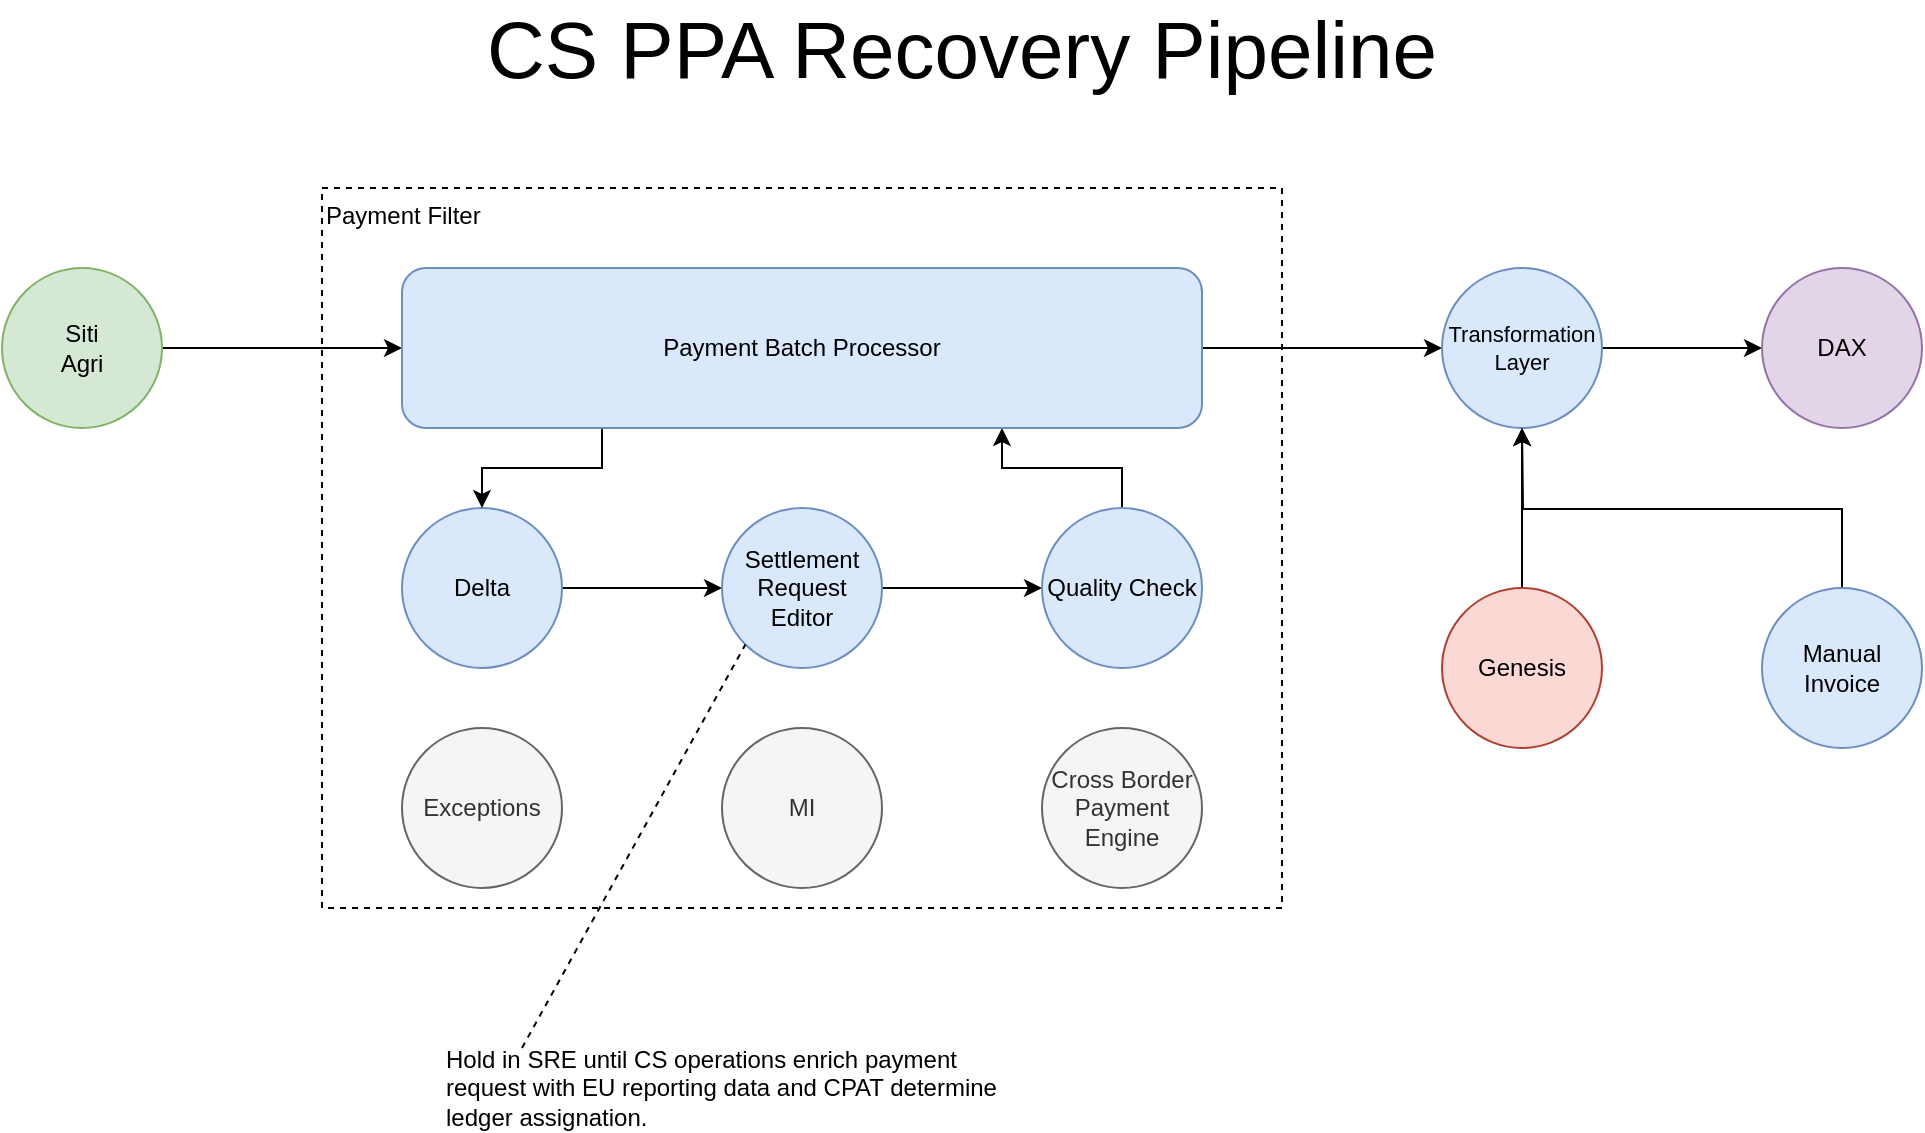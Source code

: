 <mxfile version="12.5.5" type="github">
  <diagram id="r4IDT4Dc3eKuW9jMtJGU" name="Page-1">
    <mxGraphModel dx="1422" dy="762" grid="1" gridSize="10" guides="1" tooltips="1" connect="1" arrows="1" fold="1" page="1" pageScale="1" pageWidth="827" pageHeight="1169" math="0" shadow="0">
      <root>
        <mxCell id="0"/>
        <mxCell id="1" parent="0"/>
        <mxCell id="bDNnM9pzQ9YGO85PiFF2-9" value="Payment Filter" style="rounded=0;whiteSpace=wrap;html=1;verticalAlign=top;align=left;dashed=1;" vertex="1" parent="1">
          <mxGeometry x="200" y="120" width="480" height="360" as="geometry"/>
        </mxCell>
        <mxCell id="bDNnM9pzQ9YGO85PiFF2-17" style="edgeStyle=orthogonalEdgeStyle;rounded=0;orthogonalLoop=1;jettySize=auto;html=1;exitX=1;exitY=0.5;exitDx=0;exitDy=0;entryX=0;entryY=0.5;entryDx=0;entryDy=0;fontSize=11;" edge="1" parent="1" source="bDNnM9pzQ9YGO85PiFF2-1" target="bDNnM9pzQ9YGO85PiFF2-6">
          <mxGeometry relative="1" as="geometry"/>
        </mxCell>
        <mxCell id="bDNnM9pzQ9YGO85PiFF2-1" value="Siti&lt;br&gt;Agri" style="ellipse;whiteSpace=wrap;html=1;aspect=fixed;fillColor=#d5e8d4;strokeColor=#82b366;" vertex="1" parent="1">
          <mxGeometry x="40" y="160" width="80" height="80" as="geometry"/>
        </mxCell>
        <mxCell id="bDNnM9pzQ9YGO85PiFF2-20" value="" style="edgeStyle=orthogonalEdgeStyle;rounded=0;orthogonalLoop=1;jettySize=auto;html=1;fontSize=11;" edge="1" parent="1" source="bDNnM9pzQ9YGO85PiFF2-3" target="bDNnM9pzQ9YGO85PiFF2-4">
          <mxGeometry relative="1" as="geometry"/>
        </mxCell>
        <mxCell id="bDNnM9pzQ9YGO85PiFF2-3" value="Delta" style="ellipse;whiteSpace=wrap;html=1;aspect=fixed;fillColor=#dae8fc;strokeColor=#6c8ebf;" vertex="1" parent="1">
          <mxGeometry x="240" y="280" width="80" height="80" as="geometry"/>
        </mxCell>
        <mxCell id="bDNnM9pzQ9YGO85PiFF2-21" value="" style="edgeStyle=orthogonalEdgeStyle;rounded=0;orthogonalLoop=1;jettySize=auto;html=1;fontSize=11;" edge="1" parent="1" source="bDNnM9pzQ9YGO85PiFF2-4" target="bDNnM9pzQ9YGO85PiFF2-5">
          <mxGeometry relative="1" as="geometry"/>
        </mxCell>
        <mxCell id="bDNnM9pzQ9YGO85PiFF2-4" value="Settlement Request Editor" style="ellipse;whiteSpace=wrap;html=1;aspect=fixed;fillColor=#dae8fc;strokeColor=#6c8ebf;" vertex="1" parent="1">
          <mxGeometry x="400" y="280" width="80" height="80" as="geometry"/>
        </mxCell>
        <mxCell id="bDNnM9pzQ9YGO85PiFF2-22" value="" style="edgeStyle=orthogonalEdgeStyle;rounded=0;orthogonalLoop=1;jettySize=auto;html=1;fontSize=11;entryX=0.75;entryY=1;entryDx=0;entryDy=0;" edge="1" parent="1" source="bDNnM9pzQ9YGO85PiFF2-5" target="bDNnM9pzQ9YGO85PiFF2-6">
          <mxGeometry relative="1" as="geometry"/>
        </mxCell>
        <mxCell id="bDNnM9pzQ9YGO85PiFF2-5" value="Quality Check" style="ellipse;whiteSpace=wrap;html=1;aspect=fixed;fillColor=#dae8fc;strokeColor=#6c8ebf;" vertex="1" parent="1">
          <mxGeometry x="560" y="280" width="80" height="80" as="geometry"/>
        </mxCell>
        <mxCell id="bDNnM9pzQ9YGO85PiFF2-18" style="edgeStyle=orthogonalEdgeStyle;rounded=0;orthogonalLoop=1;jettySize=auto;html=1;exitX=0.25;exitY=1;exitDx=0;exitDy=0;fontSize=11;" edge="1" parent="1" source="bDNnM9pzQ9YGO85PiFF2-6" target="bDNnM9pzQ9YGO85PiFF2-3">
          <mxGeometry relative="1" as="geometry"/>
        </mxCell>
        <mxCell id="bDNnM9pzQ9YGO85PiFF2-25" style="edgeStyle=orthogonalEdgeStyle;rounded=0;orthogonalLoop=1;jettySize=auto;html=1;exitX=1;exitY=0.5;exitDx=0;exitDy=0;entryX=0;entryY=0.5;entryDx=0;entryDy=0;fontSize=11;" edge="1" parent="1" source="bDNnM9pzQ9YGO85PiFF2-6" target="bDNnM9pzQ9YGO85PiFF2-13">
          <mxGeometry relative="1" as="geometry"/>
        </mxCell>
        <mxCell id="bDNnM9pzQ9YGO85PiFF2-6" value="Payment Batch Processor" style="rounded=1;whiteSpace=wrap;html=1;fillColor=#dae8fc;strokeColor=#6c8ebf;" vertex="1" parent="1">
          <mxGeometry x="240" y="160" width="400" height="80" as="geometry"/>
        </mxCell>
        <mxCell id="bDNnM9pzQ9YGO85PiFF2-10" value="Exceptions" style="ellipse;whiteSpace=wrap;html=1;aspect=fixed;fillColor=#f5f5f5;strokeColor=#666666;fontColor=#333333;" vertex="1" parent="1">
          <mxGeometry x="240" y="390" width="80" height="80" as="geometry"/>
        </mxCell>
        <mxCell id="bDNnM9pzQ9YGO85PiFF2-11" value="MI" style="ellipse;whiteSpace=wrap;html=1;aspect=fixed;fillColor=#f5f5f5;strokeColor=#666666;fontColor=#333333;" vertex="1" parent="1">
          <mxGeometry x="400" y="390" width="80" height="80" as="geometry"/>
        </mxCell>
        <mxCell id="bDNnM9pzQ9YGO85PiFF2-12" value="Cross Border Payment Engine" style="ellipse;whiteSpace=wrap;html=1;aspect=fixed;fillColor=#f5f5f5;strokeColor=#666666;fontColor=#333333;" vertex="1" parent="1">
          <mxGeometry x="560" y="390" width="80" height="80" as="geometry"/>
        </mxCell>
        <mxCell id="bDNnM9pzQ9YGO85PiFF2-26" value="" style="edgeStyle=orthogonalEdgeStyle;rounded=0;orthogonalLoop=1;jettySize=auto;html=1;fontSize=11;" edge="1" parent="1" source="bDNnM9pzQ9YGO85PiFF2-13" target="bDNnM9pzQ9YGO85PiFF2-14">
          <mxGeometry relative="1" as="geometry"/>
        </mxCell>
        <mxCell id="bDNnM9pzQ9YGO85PiFF2-13" value="Transformation&lt;br style=&quot;font-size: 11px;&quot;&gt;Layer" style="ellipse;whiteSpace=wrap;html=1;aspect=fixed;fontSize=11;fillColor=#dae8fc;strokeColor=#6c8ebf;" vertex="1" parent="1">
          <mxGeometry x="760" y="160" width="80" height="80" as="geometry"/>
        </mxCell>
        <mxCell id="bDNnM9pzQ9YGO85PiFF2-14" value="DAX" style="ellipse;whiteSpace=wrap;html=1;aspect=fixed;fillColor=#e1d5e7;strokeColor=#9673a6;" vertex="1" parent="1">
          <mxGeometry x="920" y="160" width="80" height="80" as="geometry"/>
        </mxCell>
        <mxCell id="bDNnM9pzQ9YGO85PiFF2-27" value="" style="edgeStyle=orthogonalEdgeStyle;rounded=0;orthogonalLoop=1;jettySize=auto;html=1;fontSize=11;" edge="1" parent="1" source="bDNnM9pzQ9YGO85PiFF2-15" target="bDNnM9pzQ9YGO85PiFF2-13">
          <mxGeometry relative="1" as="geometry"/>
        </mxCell>
        <mxCell id="bDNnM9pzQ9YGO85PiFF2-15" value="Genesis" style="ellipse;whiteSpace=wrap;html=1;aspect=fixed;fillColor=#fad9d5;strokeColor=#ae4132;" vertex="1" parent="1">
          <mxGeometry x="760" y="320" width="80" height="80" as="geometry"/>
        </mxCell>
        <mxCell id="bDNnM9pzQ9YGO85PiFF2-28" style="edgeStyle=orthogonalEdgeStyle;rounded=0;orthogonalLoop=1;jettySize=auto;html=1;exitX=0.5;exitY=0;exitDx=0;exitDy=0;fontSize=11;" edge="1" parent="1" source="bDNnM9pzQ9YGO85PiFF2-16">
          <mxGeometry relative="1" as="geometry">
            <mxPoint x="800" y="240" as="targetPoint"/>
          </mxGeometry>
        </mxCell>
        <mxCell id="bDNnM9pzQ9YGO85PiFF2-16" value="Manual Invoice" style="ellipse;whiteSpace=wrap;html=1;aspect=fixed;fillColor=#dae8fc;strokeColor=#6c8ebf;" vertex="1" parent="1">
          <mxGeometry x="920" y="320" width="80" height="80" as="geometry"/>
        </mxCell>
        <mxCell id="bDNnM9pzQ9YGO85PiFF2-29" value="CS PPA Recovery Pipeline" style="text;html=1;strokeColor=none;fillColor=none;align=center;verticalAlign=middle;whiteSpace=wrap;rounded=0;dashed=1;fontSize=40;" vertex="1" parent="1">
          <mxGeometry x="40" y="40" width="960" height="20" as="geometry"/>
        </mxCell>
        <mxCell id="bDNnM9pzQ9YGO85PiFF2-31" value="" style="endArrow=none;dashed=1;html=1;fontSize=40;entryX=0;entryY=1;entryDx=0;entryDy=0;" edge="1" parent="1" target="bDNnM9pzQ9YGO85PiFF2-4">
          <mxGeometry width="50" height="50" relative="1" as="geometry">
            <mxPoint x="300" y="550" as="sourcePoint"/>
            <mxPoint x="330" y="540" as="targetPoint"/>
          </mxGeometry>
        </mxCell>
        <mxCell id="bDNnM9pzQ9YGO85PiFF2-32" value="Hold in SRE until CS operations enrich payment request with EU reporting data and CPAT determine ledger assignation." style="text;html=1;strokeColor=none;fillColor=none;align=left;verticalAlign=middle;whiteSpace=wrap;rounded=0;dashed=1;fontSize=12;" vertex="1" parent="1">
          <mxGeometry x="260" y="560" width="280" height="20" as="geometry"/>
        </mxCell>
      </root>
    </mxGraphModel>
  </diagram>
</mxfile>

